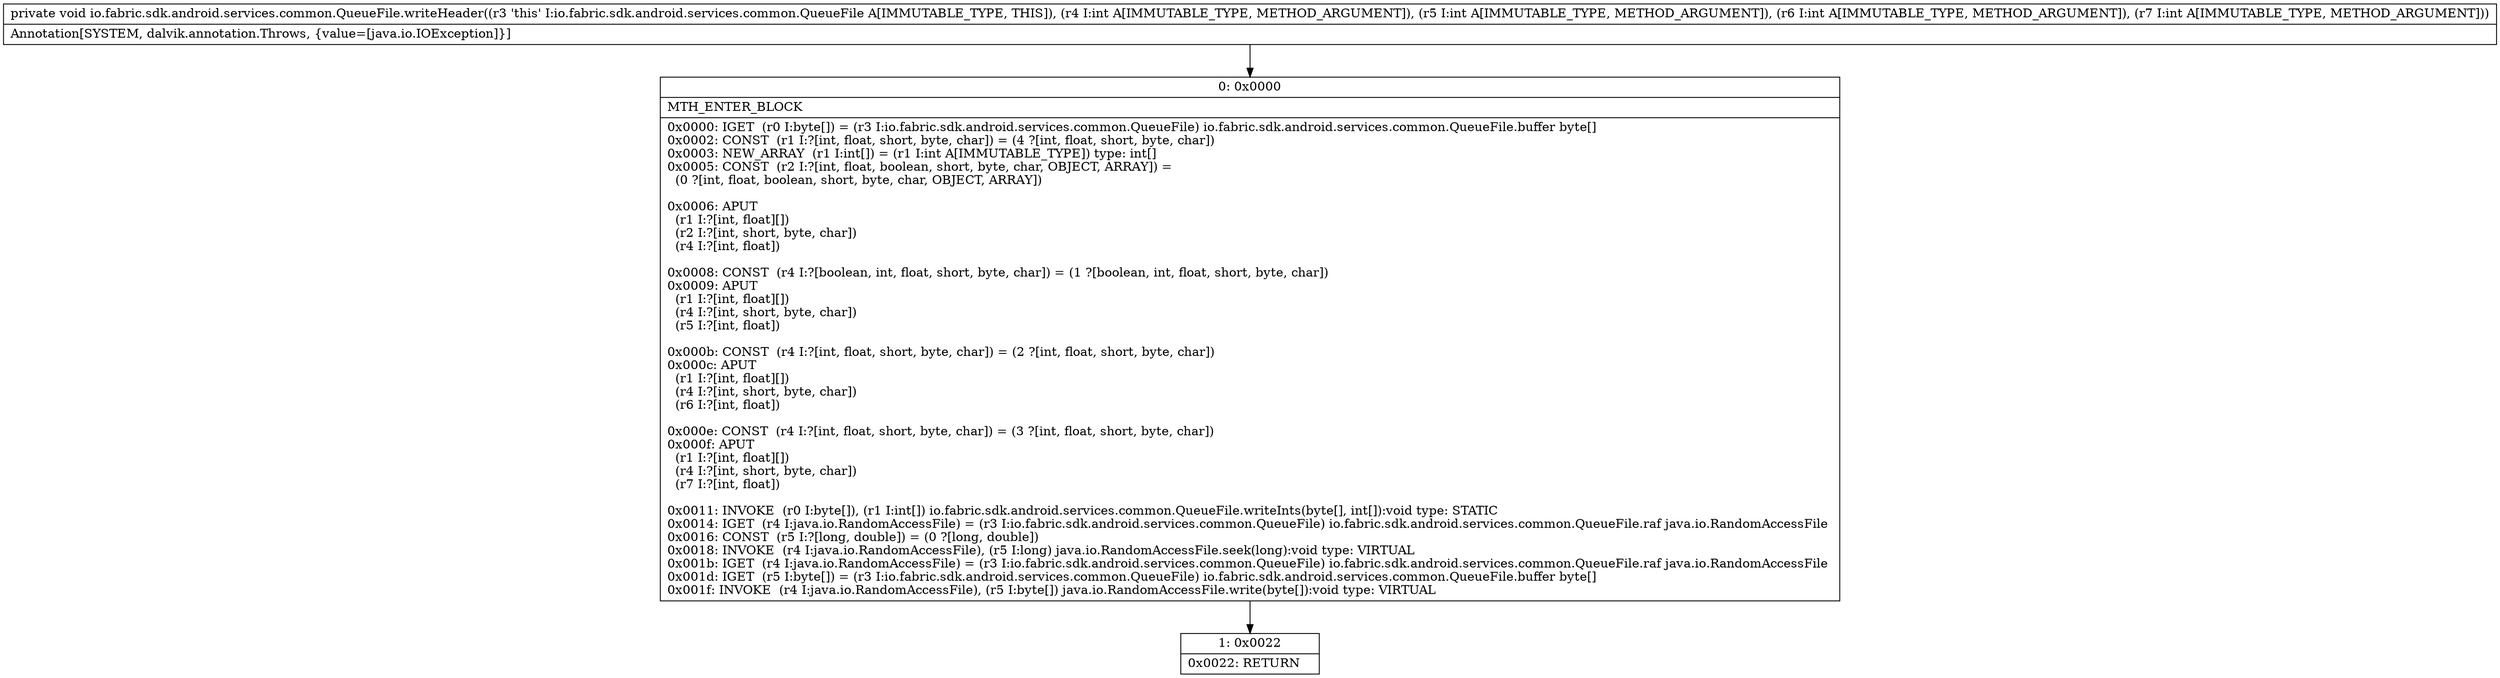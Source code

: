 digraph "CFG forio.fabric.sdk.android.services.common.QueueFile.writeHeader(IIII)V" {
Node_0 [shape=record,label="{0\:\ 0x0000|MTH_ENTER_BLOCK\l|0x0000: IGET  (r0 I:byte[]) = (r3 I:io.fabric.sdk.android.services.common.QueueFile) io.fabric.sdk.android.services.common.QueueFile.buffer byte[] \l0x0002: CONST  (r1 I:?[int, float, short, byte, char]) = (4 ?[int, float, short, byte, char]) \l0x0003: NEW_ARRAY  (r1 I:int[]) = (r1 I:int A[IMMUTABLE_TYPE]) type: int[] \l0x0005: CONST  (r2 I:?[int, float, boolean, short, byte, char, OBJECT, ARRAY]) = \l  (0 ?[int, float, boolean, short, byte, char, OBJECT, ARRAY])\l \l0x0006: APUT  \l  (r1 I:?[int, float][])\l  (r2 I:?[int, short, byte, char])\l  (r4 I:?[int, float])\l \l0x0008: CONST  (r4 I:?[boolean, int, float, short, byte, char]) = (1 ?[boolean, int, float, short, byte, char]) \l0x0009: APUT  \l  (r1 I:?[int, float][])\l  (r4 I:?[int, short, byte, char])\l  (r5 I:?[int, float])\l \l0x000b: CONST  (r4 I:?[int, float, short, byte, char]) = (2 ?[int, float, short, byte, char]) \l0x000c: APUT  \l  (r1 I:?[int, float][])\l  (r4 I:?[int, short, byte, char])\l  (r6 I:?[int, float])\l \l0x000e: CONST  (r4 I:?[int, float, short, byte, char]) = (3 ?[int, float, short, byte, char]) \l0x000f: APUT  \l  (r1 I:?[int, float][])\l  (r4 I:?[int, short, byte, char])\l  (r7 I:?[int, float])\l \l0x0011: INVOKE  (r0 I:byte[]), (r1 I:int[]) io.fabric.sdk.android.services.common.QueueFile.writeInts(byte[], int[]):void type: STATIC \l0x0014: IGET  (r4 I:java.io.RandomAccessFile) = (r3 I:io.fabric.sdk.android.services.common.QueueFile) io.fabric.sdk.android.services.common.QueueFile.raf java.io.RandomAccessFile \l0x0016: CONST  (r5 I:?[long, double]) = (0 ?[long, double]) \l0x0018: INVOKE  (r4 I:java.io.RandomAccessFile), (r5 I:long) java.io.RandomAccessFile.seek(long):void type: VIRTUAL \l0x001b: IGET  (r4 I:java.io.RandomAccessFile) = (r3 I:io.fabric.sdk.android.services.common.QueueFile) io.fabric.sdk.android.services.common.QueueFile.raf java.io.RandomAccessFile \l0x001d: IGET  (r5 I:byte[]) = (r3 I:io.fabric.sdk.android.services.common.QueueFile) io.fabric.sdk.android.services.common.QueueFile.buffer byte[] \l0x001f: INVOKE  (r4 I:java.io.RandomAccessFile), (r5 I:byte[]) java.io.RandomAccessFile.write(byte[]):void type: VIRTUAL \l}"];
Node_1 [shape=record,label="{1\:\ 0x0022|0x0022: RETURN   \l}"];
MethodNode[shape=record,label="{private void io.fabric.sdk.android.services.common.QueueFile.writeHeader((r3 'this' I:io.fabric.sdk.android.services.common.QueueFile A[IMMUTABLE_TYPE, THIS]), (r4 I:int A[IMMUTABLE_TYPE, METHOD_ARGUMENT]), (r5 I:int A[IMMUTABLE_TYPE, METHOD_ARGUMENT]), (r6 I:int A[IMMUTABLE_TYPE, METHOD_ARGUMENT]), (r7 I:int A[IMMUTABLE_TYPE, METHOD_ARGUMENT]))  | Annotation[SYSTEM, dalvik.annotation.Throws, \{value=[java.io.IOException]\}]\l}"];
MethodNode -> Node_0;
Node_0 -> Node_1;
}

